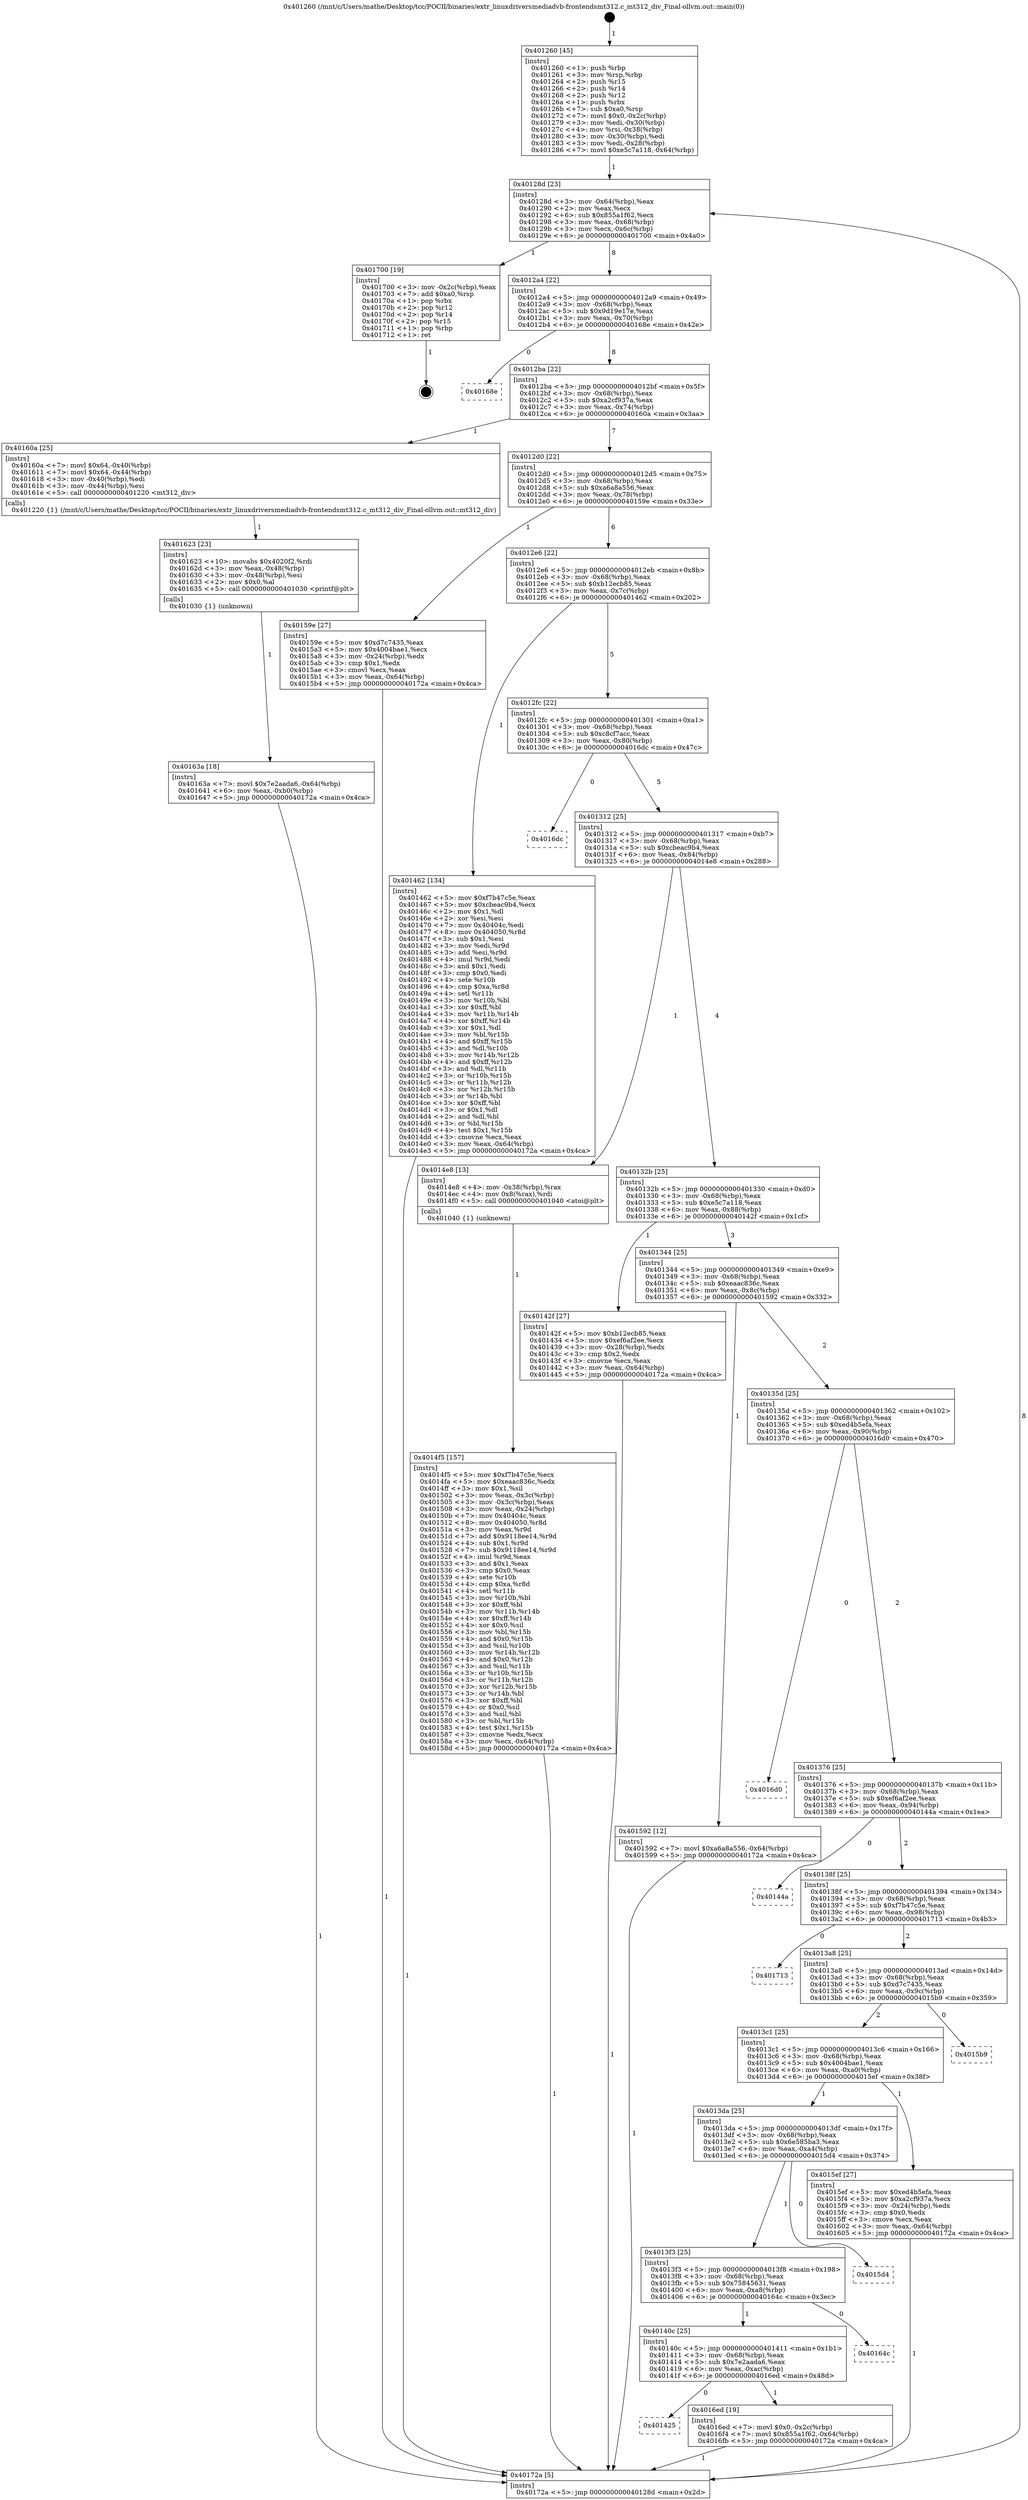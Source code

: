digraph "0x401260" {
  label = "0x401260 (/mnt/c/Users/mathe/Desktop/tcc/POCII/binaries/extr_linuxdriversmediadvb-frontendsmt312.c_mt312_div_Final-ollvm.out::main(0))"
  labelloc = "t"
  node[shape=record]

  Entry [label="",width=0.3,height=0.3,shape=circle,fillcolor=black,style=filled]
  "0x40128d" [label="{
     0x40128d [23]\l
     | [instrs]\l
     &nbsp;&nbsp;0x40128d \<+3\>: mov -0x64(%rbp),%eax\l
     &nbsp;&nbsp;0x401290 \<+2\>: mov %eax,%ecx\l
     &nbsp;&nbsp;0x401292 \<+6\>: sub $0x855a1f62,%ecx\l
     &nbsp;&nbsp;0x401298 \<+3\>: mov %eax,-0x68(%rbp)\l
     &nbsp;&nbsp;0x40129b \<+3\>: mov %ecx,-0x6c(%rbp)\l
     &nbsp;&nbsp;0x40129e \<+6\>: je 0000000000401700 \<main+0x4a0\>\l
  }"]
  "0x401700" [label="{
     0x401700 [19]\l
     | [instrs]\l
     &nbsp;&nbsp;0x401700 \<+3\>: mov -0x2c(%rbp),%eax\l
     &nbsp;&nbsp;0x401703 \<+7\>: add $0xa0,%rsp\l
     &nbsp;&nbsp;0x40170a \<+1\>: pop %rbx\l
     &nbsp;&nbsp;0x40170b \<+2\>: pop %r12\l
     &nbsp;&nbsp;0x40170d \<+2\>: pop %r14\l
     &nbsp;&nbsp;0x40170f \<+2\>: pop %r15\l
     &nbsp;&nbsp;0x401711 \<+1\>: pop %rbp\l
     &nbsp;&nbsp;0x401712 \<+1\>: ret\l
  }"]
  "0x4012a4" [label="{
     0x4012a4 [22]\l
     | [instrs]\l
     &nbsp;&nbsp;0x4012a4 \<+5\>: jmp 00000000004012a9 \<main+0x49\>\l
     &nbsp;&nbsp;0x4012a9 \<+3\>: mov -0x68(%rbp),%eax\l
     &nbsp;&nbsp;0x4012ac \<+5\>: sub $0x9d19e17e,%eax\l
     &nbsp;&nbsp;0x4012b1 \<+3\>: mov %eax,-0x70(%rbp)\l
     &nbsp;&nbsp;0x4012b4 \<+6\>: je 000000000040168e \<main+0x42e\>\l
  }"]
  Exit [label="",width=0.3,height=0.3,shape=circle,fillcolor=black,style=filled,peripheries=2]
  "0x40168e" [label="{
     0x40168e\l
  }", style=dashed]
  "0x4012ba" [label="{
     0x4012ba [22]\l
     | [instrs]\l
     &nbsp;&nbsp;0x4012ba \<+5\>: jmp 00000000004012bf \<main+0x5f\>\l
     &nbsp;&nbsp;0x4012bf \<+3\>: mov -0x68(%rbp),%eax\l
     &nbsp;&nbsp;0x4012c2 \<+5\>: sub $0xa2cf937a,%eax\l
     &nbsp;&nbsp;0x4012c7 \<+3\>: mov %eax,-0x74(%rbp)\l
     &nbsp;&nbsp;0x4012ca \<+6\>: je 000000000040160a \<main+0x3aa\>\l
  }"]
  "0x401425" [label="{
     0x401425\l
  }", style=dashed]
  "0x40160a" [label="{
     0x40160a [25]\l
     | [instrs]\l
     &nbsp;&nbsp;0x40160a \<+7\>: movl $0x64,-0x40(%rbp)\l
     &nbsp;&nbsp;0x401611 \<+7\>: movl $0x64,-0x44(%rbp)\l
     &nbsp;&nbsp;0x401618 \<+3\>: mov -0x40(%rbp),%edi\l
     &nbsp;&nbsp;0x40161b \<+3\>: mov -0x44(%rbp),%esi\l
     &nbsp;&nbsp;0x40161e \<+5\>: call 0000000000401220 \<mt312_div\>\l
     | [calls]\l
     &nbsp;&nbsp;0x401220 \{1\} (/mnt/c/Users/mathe/Desktop/tcc/POCII/binaries/extr_linuxdriversmediadvb-frontendsmt312.c_mt312_div_Final-ollvm.out::mt312_div)\l
  }"]
  "0x4012d0" [label="{
     0x4012d0 [22]\l
     | [instrs]\l
     &nbsp;&nbsp;0x4012d0 \<+5\>: jmp 00000000004012d5 \<main+0x75\>\l
     &nbsp;&nbsp;0x4012d5 \<+3\>: mov -0x68(%rbp),%eax\l
     &nbsp;&nbsp;0x4012d8 \<+5\>: sub $0xa6a8a556,%eax\l
     &nbsp;&nbsp;0x4012dd \<+3\>: mov %eax,-0x78(%rbp)\l
     &nbsp;&nbsp;0x4012e0 \<+6\>: je 000000000040159e \<main+0x33e\>\l
  }"]
  "0x4016ed" [label="{
     0x4016ed [19]\l
     | [instrs]\l
     &nbsp;&nbsp;0x4016ed \<+7\>: movl $0x0,-0x2c(%rbp)\l
     &nbsp;&nbsp;0x4016f4 \<+7\>: movl $0x855a1f62,-0x64(%rbp)\l
     &nbsp;&nbsp;0x4016fb \<+5\>: jmp 000000000040172a \<main+0x4ca\>\l
  }"]
  "0x40159e" [label="{
     0x40159e [27]\l
     | [instrs]\l
     &nbsp;&nbsp;0x40159e \<+5\>: mov $0xd7c7435,%eax\l
     &nbsp;&nbsp;0x4015a3 \<+5\>: mov $0x4004bae1,%ecx\l
     &nbsp;&nbsp;0x4015a8 \<+3\>: mov -0x24(%rbp),%edx\l
     &nbsp;&nbsp;0x4015ab \<+3\>: cmp $0x1,%edx\l
     &nbsp;&nbsp;0x4015ae \<+3\>: cmovl %ecx,%eax\l
     &nbsp;&nbsp;0x4015b1 \<+3\>: mov %eax,-0x64(%rbp)\l
     &nbsp;&nbsp;0x4015b4 \<+5\>: jmp 000000000040172a \<main+0x4ca\>\l
  }"]
  "0x4012e6" [label="{
     0x4012e6 [22]\l
     | [instrs]\l
     &nbsp;&nbsp;0x4012e6 \<+5\>: jmp 00000000004012eb \<main+0x8b\>\l
     &nbsp;&nbsp;0x4012eb \<+3\>: mov -0x68(%rbp),%eax\l
     &nbsp;&nbsp;0x4012ee \<+5\>: sub $0xb12ecb85,%eax\l
     &nbsp;&nbsp;0x4012f3 \<+3\>: mov %eax,-0x7c(%rbp)\l
     &nbsp;&nbsp;0x4012f6 \<+6\>: je 0000000000401462 \<main+0x202\>\l
  }"]
  "0x40140c" [label="{
     0x40140c [25]\l
     | [instrs]\l
     &nbsp;&nbsp;0x40140c \<+5\>: jmp 0000000000401411 \<main+0x1b1\>\l
     &nbsp;&nbsp;0x401411 \<+3\>: mov -0x68(%rbp),%eax\l
     &nbsp;&nbsp;0x401414 \<+5\>: sub $0x7e2aada6,%eax\l
     &nbsp;&nbsp;0x401419 \<+6\>: mov %eax,-0xac(%rbp)\l
     &nbsp;&nbsp;0x40141f \<+6\>: je 00000000004016ed \<main+0x48d\>\l
  }"]
  "0x401462" [label="{
     0x401462 [134]\l
     | [instrs]\l
     &nbsp;&nbsp;0x401462 \<+5\>: mov $0xf7b47c5e,%eax\l
     &nbsp;&nbsp;0x401467 \<+5\>: mov $0xcbeac9b4,%ecx\l
     &nbsp;&nbsp;0x40146c \<+2\>: mov $0x1,%dl\l
     &nbsp;&nbsp;0x40146e \<+2\>: xor %esi,%esi\l
     &nbsp;&nbsp;0x401470 \<+7\>: mov 0x40404c,%edi\l
     &nbsp;&nbsp;0x401477 \<+8\>: mov 0x404050,%r8d\l
     &nbsp;&nbsp;0x40147f \<+3\>: sub $0x1,%esi\l
     &nbsp;&nbsp;0x401482 \<+3\>: mov %edi,%r9d\l
     &nbsp;&nbsp;0x401485 \<+3\>: add %esi,%r9d\l
     &nbsp;&nbsp;0x401488 \<+4\>: imul %r9d,%edi\l
     &nbsp;&nbsp;0x40148c \<+3\>: and $0x1,%edi\l
     &nbsp;&nbsp;0x40148f \<+3\>: cmp $0x0,%edi\l
     &nbsp;&nbsp;0x401492 \<+4\>: sete %r10b\l
     &nbsp;&nbsp;0x401496 \<+4\>: cmp $0xa,%r8d\l
     &nbsp;&nbsp;0x40149a \<+4\>: setl %r11b\l
     &nbsp;&nbsp;0x40149e \<+3\>: mov %r10b,%bl\l
     &nbsp;&nbsp;0x4014a1 \<+3\>: xor $0xff,%bl\l
     &nbsp;&nbsp;0x4014a4 \<+3\>: mov %r11b,%r14b\l
     &nbsp;&nbsp;0x4014a7 \<+4\>: xor $0xff,%r14b\l
     &nbsp;&nbsp;0x4014ab \<+3\>: xor $0x1,%dl\l
     &nbsp;&nbsp;0x4014ae \<+3\>: mov %bl,%r15b\l
     &nbsp;&nbsp;0x4014b1 \<+4\>: and $0xff,%r15b\l
     &nbsp;&nbsp;0x4014b5 \<+3\>: and %dl,%r10b\l
     &nbsp;&nbsp;0x4014b8 \<+3\>: mov %r14b,%r12b\l
     &nbsp;&nbsp;0x4014bb \<+4\>: and $0xff,%r12b\l
     &nbsp;&nbsp;0x4014bf \<+3\>: and %dl,%r11b\l
     &nbsp;&nbsp;0x4014c2 \<+3\>: or %r10b,%r15b\l
     &nbsp;&nbsp;0x4014c5 \<+3\>: or %r11b,%r12b\l
     &nbsp;&nbsp;0x4014c8 \<+3\>: xor %r12b,%r15b\l
     &nbsp;&nbsp;0x4014cb \<+3\>: or %r14b,%bl\l
     &nbsp;&nbsp;0x4014ce \<+3\>: xor $0xff,%bl\l
     &nbsp;&nbsp;0x4014d1 \<+3\>: or $0x1,%dl\l
     &nbsp;&nbsp;0x4014d4 \<+2\>: and %dl,%bl\l
     &nbsp;&nbsp;0x4014d6 \<+3\>: or %bl,%r15b\l
     &nbsp;&nbsp;0x4014d9 \<+4\>: test $0x1,%r15b\l
     &nbsp;&nbsp;0x4014dd \<+3\>: cmovne %ecx,%eax\l
     &nbsp;&nbsp;0x4014e0 \<+3\>: mov %eax,-0x64(%rbp)\l
     &nbsp;&nbsp;0x4014e3 \<+5\>: jmp 000000000040172a \<main+0x4ca\>\l
  }"]
  "0x4012fc" [label="{
     0x4012fc [22]\l
     | [instrs]\l
     &nbsp;&nbsp;0x4012fc \<+5\>: jmp 0000000000401301 \<main+0xa1\>\l
     &nbsp;&nbsp;0x401301 \<+3\>: mov -0x68(%rbp),%eax\l
     &nbsp;&nbsp;0x401304 \<+5\>: sub $0xc8cf7acc,%eax\l
     &nbsp;&nbsp;0x401309 \<+3\>: mov %eax,-0x80(%rbp)\l
     &nbsp;&nbsp;0x40130c \<+6\>: je 00000000004016dc \<main+0x47c\>\l
  }"]
  "0x40164c" [label="{
     0x40164c\l
  }", style=dashed]
  "0x4016dc" [label="{
     0x4016dc\l
  }", style=dashed]
  "0x401312" [label="{
     0x401312 [25]\l
     | [instrs]\l
     &nbsp;&nbsp;0x401312 \<+5\>: jmp 0000000000401317 \<main+0xb7\>\l
     &nbsp;&nbsp;0x401317 \<+3\>: mov -0x68(%rbp),%eax\l
     &nbsp;&nbsp;0x40131a \<+5\>: sub $0xcbeac9b4,%eax\l
     &nbsp;&nbsp;0x40131f \<+6\>: mov %eax,-0x84(%rbp)\l
     &nbsp;&nbsp;0x401325 \<+6\>: je 00000000004014e8 \<main+0x288\>\l
  }"]
  "0x4013f3" [label="{
     0x4013f3 [25]\l
     | [instrs]\l
     &nbsp;&nbsp;0x4013f3 \<+5\>: jmp 00000000004013f8 \<main+0x198\>\l
     &nbsp;&nbsp;0x4013f8 \<+3\>: mov -0x68(%rbp),%eax\l
     &nbsp;&nbsp;0x4013fb \<+5\>: sub $0x75845631,%eax\l
     &nbsp;&nbsp;0x401400 \<+6\>: mov %eax,-0xa8(%rbp)\l
     &nbsp;&nbsp;0x401406 \<+6\>: je 000000000040164c \<main+0x3ec\>\l
  }"]
  "0x4014e8" [label="{
     0x4014e8 [13]\l
     | [instrs]\l
     &nbsp;&nbsp;0x4014e8 \<+4\>: mov -0x38(%rbp),%rax\l
     &nbsp;&nbsp;0x4014ec \<+4\>: mov 0x8(%rax),%rdi\l
     &nbsp;&nbsp;0x4014f0 \<+5\>: call 0000000000401040 \<atoi@plt\>\l
     | [calls]\l
     &nbsp;&nbsp;0x401040 \{1\} (unknown)\l
  }"]
  "0x40132b" [label="{
     0x40132b [25]\l
     | [instrs]\l
     &nbsp;&nbsp;0x40132b \<+5\>: jmp 0000000000401330 \<main+0xd0\>\l
     &nbsp;&nbsp;0x401330 \<+3\>: mov -0x68(%rbp),%eax\l
     &nbsp;&nbsp;0x401333 \<+5\>: sub $0xe5c7a118,%eax\l
     &nbsp;&nbsp;0x401338 \<+6\>: mov %eax,-0x88(%rbp)\l
     &nbsp;&nbsp;0x40133e \<+6\>: je 000000000040142f \<main+0x1cf\>\l
  }"]
  "0x4015d4" [label="{
     0x4015d4\l
  }", style=dashed]
  "0x40142f" [label="{
     0x40142f [27]\l
     | [instrs]\l
     &nbsp;&nbsp;0x40142f \<+5\>: mov $0xb12ecb85,%eax\l
     &nbsp;&nbsp;0x401434 \<+5\>: mov $0xef6af2ee,%ecx\l
     &nbsp;&nbsp;0x401439 \<+3\>: mov -0x28(%rbp),%edx\l
     &nbsp;&nbsp;0x40143c \<+3\>: cmp $0x2,%edx\l
     &nbsp;&nbsp;0x40143f \<+3\>: cmovne %ecx,%eax\l
     &nbsp;&nbsp;0x401442 \<+3\>: mov %eax,-0x64(%rbp)\l
     &nbsp;&nbsp;0x401445 \<+5\>: jmp 000000000040172a \<main+0x4ca\>\l
  }"]
  "0x401344" [label="{
     0x401344 [25]\l
     | [instrs]\l
     &nbsp;&nbsp;0x401344 \<+5\>: jmp 0000000000401349 \<main+0xe9\>\l
     &nbsp;&nbsp;0x401349 \<+3\>: mov -0x68(%rbp),%eax\l
     &nbsp;&nbsp;0x40134c \<+5\>: sub $0xeaac836c,%eax\l
     &nbsp;&nbsp;0x401351 \<+6\>: mov %eax,-0x8c(%rbp)\l
     &nbsp;&nbsp;0x401357 \<+6\>: je 0000000000401592 \<main+0x332\>\l
  }"]
  "0x40172a" [label="{
     0x40172a [5]\l
     | [instrs]\l
     &nbsp;&nbsp;0x40172a \<+5\>: jmp 000000000040128d \<main+0x2d\>\l
  }"]
  "0x401260" [label="{
     0x401260 [45]\l
     | [instrs]\l
     &nbsp;&nbsp;0x401260 \<+1\>: push %rbp\l
     &nbsp;&nbsp;0x401261 \<+3\>: mov %rsp,%rbp\l
     &nbsp;&nbsp;0x401264 \<+2\>: push %r15\l
     &nbsp;&nbsp;0x401266 \<+2\>: push %r14\l
     &nbsp;&nbsp;0x401268 \<+2\>: push %r12\l
     &nbsp;&nbsp;0x40126a \<+1\>: push %rbx\l
     &nbsp;&nbsp;0x40126b \<+7\>: sub $0xa0,%rsp\l
     &nbsp;&nbsp;0x401272 \<+7\>: movl $0x0,-0x2c(%rbp)\l
     &nbsp;&nbsp;0x401279 \<+3\>: mov %edi,-0x30(%rbp)\l
     &nbsp;&nbsp;0x40127c \<+4\>: mov %rsi,-0x38(%rbp)\l
     &nbsp;&nbsp;0x401280 \<+3\>: mov -0x30(%rbp),%edi\l
     &nbsp;&nbsp;0x401283 \<+3\>: mov %edi,-0x28(%rbp)\l
     &nbsp;&nbsp;0x401286 \<+7\>: movl $0xe5c7a118,-0x64(%rbp)\l
  }"]
  "0x4014f5" [label="{
     0x4014f5 [157]\l
     | [instrs]\l
     &nbsp;&nbsp;0x4014f5 \<+5\>: mov $0xf7b47c5e,%ecx\l
     &nbsp;&nbsp;0x4014fa \<+5\>: mov $0xeaac836c,%edx\l
     &nbsp;&nbsp;0x4014ff \<+3\>: mov $0x1,%sil\l
     &nbsp;&nbsp;0x401502 \<+3\>: mov %eax,-0x3c(%rbp)\l
     &nbsp;&nbsp;0x401505 \<+3\>: mov -0x3c(%rbp),%eax\l
     &nbsp;&nbsp;0x401508 \<+3\>: mov %eax,-0x24(%rbp)\l
     &nbsp;&nbsp;0x40150b \<+7\>: mov 0x40404c,%eax\l
     &nbsp;&nbsp;0x401512 \<+8\>: mov 0x404050,%r8d\l
     &nbsp;&nbsp;0x40151a \<+3\>: mov %eax,%r9d\l
     &nbsp;&nbsp;0x40151d \<+7\>: add $0x9118ee14,%r9d\l
     &nbsp;&nbsp;0x401524 \<+4\>: sub $0x1,%r9d\l
     &nbsp;&nbsp;0x401528 \<+7\>: sub $0x9118ee14,%r9d\l
     &nbsp;&nbsp;0x40152f \<+4\>: imul %r9d,%eax\l
     &nbsp;&nbsp;0x401533 \<+3\>: and $0x1,%eax\l
     &nbsp;&nbsp;0x401536 \<+3\>: cmp $0x0,%eax\l
     &nbsp;&nbsp;0x401539 \<+4\>: sete %r10b\l
     &nbsp;&nbsp;0x40153d \<+4\>: cmp $0xa,%r8d\l
     &nbsp;&nbsp;0x401541 \<+4\>: setl %r11b\l
     &nbsp;&nbsp;0x401545 \<+3\>: mov %r10b,%bl\l
     &nbsp;&nbsp;0x401548 \<+3\>: xor $0xff,%bl\l
     &nbsp;&nbsp;0x40154b \<+3\>: mov %r11b,%r14b\l
     &nbsp;&nbsp;0x40154e \<+4\>: xor $0xff,%r14b\l
     &nbsp;&nbsp;0x401552 \<+4\>: xor $0x0,%sil\l
     &nbsp;&nbsp;0x401556 \<+3\>: mov %bl,%r15b\l
     &nbsp;&nbsp;0x401559 \<+4\>: and $0x0,%r15b\l
     &nbsp;&nbsp;0x40155d \<+3\>: and %sil,%r10b\l
     &nbsp;&nbsp;0x401560 \<+3\>: mov %r14b,%r12b\l
     &nbsp;&nbsp;0x401563 \<+4\>: and $0x0,%r12b\l
     &nbsp;&nbsp;0x401567 \<+3\>: and %sil,%r11b\l
     &nbsp;&nbsp;0x40156a \<+3\>: or %r10b,%r15b\l
     &nbsp;&nbsp;0x40156d \<+3\>: or %r11b,%r12b\l
     &nbsp;&nbsp;0x401570 \<+3\>: xor %r12b,%r15b\l
     &nbsp;&nbsp;0x401573 \<+3\>: or %r14b,%bl\l
     &nbsp;&nbsp;0x401576 \<+3\>: xor $0xff,%bl\l
     &nbsp;&nbsp;0x401579 \<+4\>: or $0x0,%sil\l
     &nbsp;&nbsp;0x40157d \<+3\>: and %sil,%bl\l
     &nbsp;&nbsp;0x401580 \<+3\>: or %bl,%r15b\l
     &nbsp;&nbsp;0x401583 \<+4\>: test $0x1,%r15b\l
     &nbsp;&nbsp;0x401587 \<+3\>: cmovne %edx,%ecx\l
     &nbsp;&nbsp;0x40158a \<+3\>: mov %ecx,-0x64(%rbp)\l
     &nbsp;&nbsp;0x40158d \<+5\>: jmp 000000000040172a \<main+0x4ca\>\l
  }"]
  "0x40163a" [label="{
     0x40163a [18]\l
     | [instrs]\l
     &nbsp;&nbsp;0x40163a \<+7\>: movl $0x7e2aada6,-0x64(%rbp)\l
     &nbsp;&nbsp;0x401641 \<+6\>: mov %eax,-0xb0(%rbp)\l
     &nbsp;&nbsp;0x401647 \<+5\>: jmp 000000000040172a \<main+0x4ca\>\l
  }"]
  "0x401592" [label="{
     0x401592 [12]\l
     | [instrs]\l
     &nbsp;&nbsp;0x401592 \<+7\>: movl $0xa6a8a556,-0x64(%rbp)\l
     &nbsp;&nbsp;0x401599 \<+5\>: jmp 000000000040172a \<main+0x4ca\>\l
  }"]
  "0x40135d" [label="{
     0x40135d [25]\l
     | [instrs]\l
     &nbsp;&nbsp;0x40135d \<+5\>: jmp 0000000000401362 \<main+0x102\>\l
     &nbsp;&nbsp;0x401362 \<+3\>: mov -0x68(%rbp),%eax\l
     &nbsp;&nbsp;0x401365 \<+5\>: sub $0xed4b5efa,%eax\l
     &nbsp;&nbsp;0x40136a \<+6\>: mov %eax,-0x90(%rbp)\l
     &nbsp;&nbsp;0x401370 \<+6\>: je 00000000004016d0 \<main+0x470\>\l
  }"]
  "0x401623" [label="{
     0x401623 [23]\l
     | [instrs]\l
     &nbsp;&nbsp;0x401623 \<+10\>: movabs $0x4020f2,%rdi\l
     &nbsp;&nbsp;0x40162d \<+3\>: mov %eax,-0x48(%rbp)\l
     &nbsp;&nbsp;0x401630 \<+3\>: mov -0x48(%rbp),%esi\l
     &nbsp;&nbsp;0x401633 \<+2\>: mov $0x0,%al\l
     &nbsp;&nbsp;0x401635 \<+5\>: call 0000000000401030 \<printf@plt\>\l
     | [calls]\l
     &nbsp;&nbsp;0x401030 \{1\} (unknown)\l
  }"]
  "0x4016d0" [label="{
     0x4016d0\l
  }", style=dashed]
  "0x401376" [label="{
     0x401376 [25]\l
     | [instrs]\l
     &nbsp;&nbsp;0x401376 \<+5\>: jmp 000000000040137b \<main+0x11b\>\l
     &nbsp;&nbsp;0x40137b \<+3\>: mov -0x68(%rbp),%eax\l
     &nbsp;&nbsp;0x40137e \<+5\>: sub $0xef6af2ee,%eax\l
     &nbsp;&nbsp;0x401383 \<+6\>: mov %eax,-0x94(%rbp)\l
     &nbsp;&nbsp;0x401389 \<+6\>: je 000000000040144a \<main+0x1ea\>\l
  }"]
  "0x4013da" [label="{
     0x4013da [25]\l
     | [instrs]\l
     &nbsp;&nbsp;0x4013da \<+5\>: jmp 00000000004013df \<main+0x17f\>\l
     &nbsp;&nbsp;0x4013df \<+3\>: mov -0x68(%rbp),%eax\l
     &nbsp;&nbsp;0x4013e2 \<+5\>: sub $0x6e585ba3,%eax\l
     &nbsp;&nbsp;0x4013e7 \<+6\>: mov %eax,-0xa4(%rbp)\l
     &nbsp;&nbsp;0x4013ed \<+6\>: je 00000000004015d4 \<main+0x374\>\l
  }"]
  "0x40144a" [label="{
     0x40144a\l
  }", style=dashed]
  "0x40138f" [label="{
     0x40138f [25]\l
     | [instrs]\l
     &nbsp;&nbsp;0x40138f \<+5\>: jmp 0000000000401394 \<main+0x134\>\l
     &nbsp;&nbsp;0x401394 \<+3\>: mov -0x68(%rbp),%eax\l
     &nbsp;&nbsp;0x401397 \<+5\>: sub $0xf7b47c5e,%eax\l
     &nbsp;&nbsp;0x40139c \<+6\>: mov %eax,-0x98(%rbp)\l
     &nbsp;&nbsp;0x4013a2 \<+6\>: je 0000000000401713 \<main+0x4b3\>\l
  }"]
  "0x4015ef" [label="{
     0x4015ef [27]\l
     | [instrs]\l
     &nbsp;&nbsp;0x4015ef \<+5\>: mov $0xed4b5efa,%eax\l
     &nbsp;&nbsp;0x4015f4 \<+5\>: mov $0xa2cf937a,%ecx\l
     &nbsp;&nbsp;0x4015f9 \<+3\>: mov -0x24(%rbp),%edx\l
     &nbsp;&nbsp;0x4015fc \<+3\>: cmp $0x0,%edx\l
     &nbsp;&nbsp;0x4015ff \<+3\>: cmove %ecx,%eax\l
     &nbsp;&nbsp;0x401602 \<+3\>: mov %eax,-0x64(%rbp)\l
     &nbsp;&nbsp;0x401605 \<+5\>: jmp 000000000040172a \<main+0x4ca\>\l
  }"]
  "0x401713" [label="{
     0x401713\l
  }", style=dashed]
  "0x4013a8" [label="{
     0x4013a8 [25]\l
     | [instrs]\l
     &nbsp;&nbsp;0x4013a8 \<+5\>: jmp 00000000004013ad \<main+0x14d\>\l
     &nbsp;&nbsp;0x4013ad \<+3\>: mov -0x68(%rbp),%eax\l
     &nbsp;&nbsp;0x4013b0 \<+5\>: sub $0xd7c7435,%eax\l
     &nbsp;&nbsp;0x4013b5 \<+6\>: mov %eax,-0x9c(%rbp)\l
     &nbsp;&nbsp;0x4013bb \<+6\>: je 00000000004015b9 \<main+0x359\>\l
  }"]
  "0x4013c1" [label="{
     0x4013c1 [25]\l
     | [instrs]\l
     &nbsp;&nbsp;0x4013c1 \<+5\>: jmp 00000000004013c6 \<main+0x166\>\l
     &nbsp;&nbsp;0x4013c6 \<+3\>: mov -0x68(%rbp),%eax\l
     &nbsp;&nbsp;0x4013c9 \<+5\>: sub $0x4004bae1,%eax\l
     &nbsp;&nbsp;0x4013ce \<+6\>: mov %eax,-0xa0(%rbp)\l
     &nbsp;&nbsp;0x4013d4 \<+6\>: je 00000000004015ef \<main+0x38f\>\l
  }"]
  "0x4015b9" [label="{
     0x4015b9\l
  }", style=dashed]
  Entry -> "0x401260" [label=" 1"]
  "0x40128d" -> "0x401700" [label=" 1"]
  "0x40128d" -> "0x4012a4" [label=" 8"]
  "0x401700" -> Exit [label=" 1"]
  "0x4012a4" -> "0x40168e" [label=" 0"]
  "0x4012a4" -> "0x4012ba" [label=" 8"]
  "0x4016ed" -> "0x40172a" [label=" 1"]
  "0x4012ba" -> "0x40160a" [label=" 1"]
  "0x4012ba" -> "0x4012d0" [label=" 7"]
  "0x40140c" -> "0x401425" [label=" 0"]
  "0x4012d0" -> "0x40159e" [label=" 1"]
  "0x4012d0" -> "0x4012e6" [label=" 6"]
  "0x40140c" -> "0x4016ed" [label=" 1"]
  "0x4012e6" -> "0x401462" [label=" 1"]
  "0x4012e6" -> "0x4012fc" [label=" 5"]
  "0x4013f3" -> "0x40140c" [label=" 1"]
  "0x4012fc" -> "0x4016dc" [label=" 0"]
  "0x4012fc" -> "0x401312" [label=" 5"]
  "0x4013f3" -> "0x40164c" [label=" 0"]
  "0x401312" -> "0x4014e8" [label=" 1"]
  "0x401312" -> "0x40132b" [label=" 4"]
  "0x4013da" -> "0x4013f3" [label=" 1"]
  "0x40132b" -> "0x40142f" [label=" 1"]
  "0x40132b" -> "0x401344" [label=" 3"]
  "0x40142f" -> "0x40172a" [label=" 1"]
  "0x401260" -> "0x40128d" [label=" 1"]
  "0x40172a" -> "0x40128d" [label=" 8"]
  "0x401462" -> "0x40172a" [label=" 1"]
  "0x4014e8" -> "0x4014f5" [label=" 1"]
  "0x4014f5" -> "0x40172a" [label=" 1"]
  "0x4013da" -> "0x4015d4" [label=" 0"]
  "0x401344" -> "0x401592" [label=" 1"]
  "0x401344" -> "0x40135d" [label=" 2"]
  "0x401592" -> "0x40172a" [label=" 1"]
  "0x40159e" -> "0x40172a" [label=" 1"]
  "0x40163a" -> "0x40172a" [label=" 1"]
  "0x40135d" -> "0x4016d0" [label=" 0"]
  "0x40135d" -> "0x401376" [label=" 2"]
  "0x401623" -> "0x40163a" [label=" 1"]
  "0x401376" -> "0x40144a" [label=" 0"]
  "0x401376" -> "0x40138f" [label=" 2"]
  "0x40160a" -> "0x401623" [label=" 1"]
  "0x40138f" -> "0x401713" [label=" 0"]
  "0x40138f" -> "0x4013a8" [label=" 2"]
  "0x4015ef" -> "0x40172a" [label=" 1"]
  "0x4013a8" -> "0x4015b9" [label=" 0"]
  "0x4013a8" -> "0x4013c1" [label=" 2"]
  "0x4013c1" -> "0x4013da" [label=" 1"]
  "0x4013c1" -> "0x4015ef" [label=" 1"]
}
